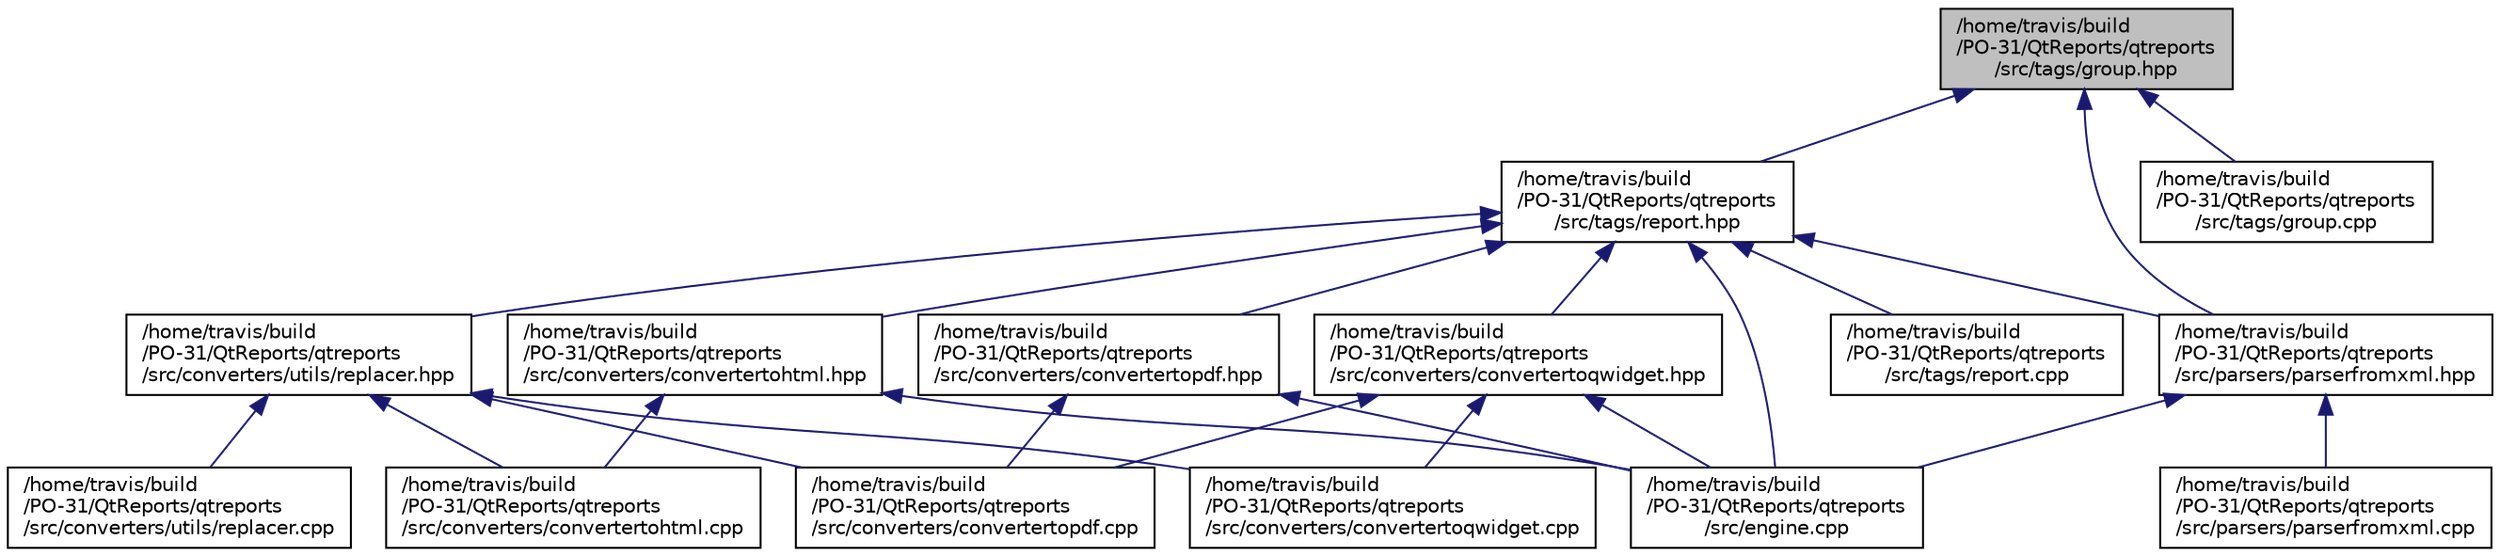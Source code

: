 digraph "/home/travis/build/PO-31/QtReports/qtreports/src/tags/group.hpp"
{
 // INTERACTIVE_SVG=YES
  bgcolor="transparent";
  edge [fontname="Helvetica",fontsize="10",labelfontname="Helvetica",labelfontsize="10"];
  node [fontname="Helvetica",fontsize="10",shape=record];
  Node1 [label="/home/travis/build\l/PO-31/QtReports/qtreports\l/src/tags/group.hpp",height=0.2,width=0.4,color="black", fillcolor="grey75", style="filled", fontcolor="black"];
  Node1 -> Node2 [dir="back",color="midnightblue",fontsize="10",style="solid",fontname="Helvetica"];
  Node2 [label="/home/travis/build\l/PO-31/QtReports/qtreports\l/src/tags/report.hpp",height=0.2,width=0.4,color="black",URL="$report_8hpp.html"];
  Node2 -> Node3 [dir="back",color="midnightblue",fontsize="10",style="solid",fontname="Helvetica"];
  Node3 [label="/home/travis/build\l/PO-31/QtReports/qtreports\l/src/converters/convertertohtml.hpp",height=0.2,width=0.4,color="black",URL="$convertertohtml_8hpp.html"];
  Node3 -> Node4 [dir="back",color="midnightblue",fontsize="10",style="solid",fontname="Helvetica"];
  Node4 [label="/home/travis/build\l/PO-31/QtReports/qtreports\l/src/converters/convertertohtml.cpp",height=0.2,width=0.4,color="black",URL="$convertertohtml_8cpp.html"];
  Node3 -> Node5 [dir="back",color="midnightblue",fontsize="10",style="solid",fontname="Helvetica"];
  Node5 [label="/home/travis/build\l/PO-31/QtReports/qtreports\l/src/engine.cpp",height=0.2,width=0.4,color="black",URL="$engine_8cpp.html"];
  Node2 -> Node6 [dir="back",color="midnightblue",fontsize="10",style="solid",fontname="Helvetica"];
  Node6 [label="/home/travis/build\l/PO-31/QtReports/qtreports\l/src/converters/utils/replacer.hpp",height=0.2,width=0.4,color="black",URL="$replacer_8hpp.html"];
  Node6 -> Node4 [dir="back",color="midnightblue",fontsize="10",style="solid",fontname="Helvetica"];
  Node6 -> Node7 [dir="back",color="midnightblue",fontsize="10",style="solid",fontname="Helvetica"];
  Node7 [label="/home/travis/build\l/PO-31/QtReports/qtreports\l/src/converters/convertertopdf.cpp",height=0.2,width=0.4,color="black",URL="$convertertopdf_8cpp.html"];
  Node6 -> Node8 [dir="back",color="midnightblue",fontsize="10",style="solid",fontname="Helvetica"];
  Node8 [label="/home/travis/build\l/PO-31/QtReports/qtreports\l/src/converters/convertertoqwidget.cpp",height=0.2,width=0.4,color="black",URL="$convertertoqwidget_8cpp.html"];
  Node6 -> Node9 [dir="back",color="midnightblue",fontsize="10",style="solid",fontname="Helvetica"];
  Node9 [label="/home/travis/build\l/PO-31/QtReports/qtreports\l/src/converters/utils/replacer.cpp",height=0.2,width=0.4,color="black",URL="$replacer_8cpp.html"];
  Node2 -> Node10 [dir="back",color="midnightblue",fontsize="10",style="solid",fontname="Helvetica"];
  Node10 [label="/home/travis/build\l/PO-31/QtReports/qtreports\l/src/converters/convertertopdf.hpp",height=0.2,width=0.4,color="black",URL="$convertertopdf_8hpp.html"];
  Node10 -> Node7 [dir="back",color="midnightblue",fontsize="10",style="solid",fontname="Helvetica"];
  Node10 -> Node5 [dir="back",color="midnightblue",fontsize="10",style="solid",fontname="Helvetica"];
  Node2 -> Node11 [dir="back",color="midnightblue",fontsize="10",style="solid",fontname="Helvetica"];
  Node11 [label="/home/travis/build\l/PO-31/QtReports/qtreports\l/src/converters/convertertoqwidget.hpp",height=0.2,width=0.4,color="black",URL="$convertertoqwidget_8hpp.html"];
  Node11 -> Node7 [dir="back",color="midnightblue",fontsize="10",style="solid",fontname="Helvetica"];
  Node11 -> Node8 [dir="back",color="midnightblue",fontsize="10",style="solid",fontname="Helvetica"];
  Node11 -> Node5 [dir="back",color="midnightblue",fontsize="10",style="solid",fontname="Helvetica"];
  Node2 -> Node12 [dir="back",color="midnightblue",fontsize="10",style="solid",fontname="Helvetica"];
  Node12 [label="/home/travis/build\l/PO-31/QtReports/qtreports\l/src/parsers/parserfromxml.hpp",height=0.2,width=0.4,color="black",URL="$parserfromxml_8hpp.html"];
  Node12 -> Node5 [dir="back",color="midnightblue",fontsize="10",style="solid",fontname="Helvetica"];
  Node12 -> Node13 [dir="back",color="midnightblue",fontsize="10",style="solid",fontname="Helvetica"];
  Node13 [label="/home/travis/build\l/PO-31/QtReports/qtreports\l/src/parsers/parserfromxml.cpp",height=0.2,width=0.4,color="black",URL="$parserfromxml_8cpp.html"];
  Node2 -> Node5 [dir="back",color="midnightblue",fontsize="10",style="solid",fontname="Helvetica"];
  Node2 -> Node14 [dir="back",color="midnightblue",fontsize="10",style="solid",fontname="Helvetica"];
  Node14 [label="/home/travis/build\l/PO-31/QtReports/qtreports\l/src/tags/report.cpp",height=0.2,width=0.4,color="black",URL="$report_8cpp.html"];
  Node1 -> Node12 [dir="back",color="midnightblue",fontsize="10",style="solid",fontname="Helvetica"];
  Node1 -> Node15 [dir="back",color="midnightblue",fontsize="10",style="solid",fontname="Helvetica"];
  Node15 [label="/home/travis/build\l/PO-31/QtReports/qtreports\l/src/tags/group.cpp",height=0.2,width=0.4,color="black",URL="$group_8cpp.html"];
}
